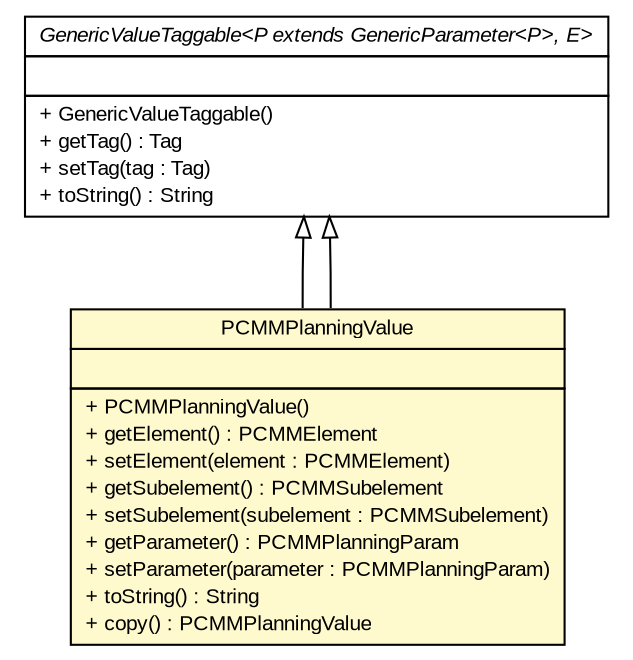 #!/usr/local/bin/dot
#
# Class diagram 
# Generated by UMLGraph version R5_6-24-gf6e263 (http://www.umlgraph.org/)
#

digraph G {
	edge [fontname="arial",fontsize=10,labelfontname="arial",labelfontsize=10];
	node [fontname="arial",fontsize=10,shape=plaintext];
	nodesep=0.25;
	ranksep=0.5;
	// gov.sandia.cf.model.GenericValueTaggable<P extends gov.sandia.cf.model.GenericParameter<P>, E>
	c298326 [label=<<table title="gov.sandia.cf.model.GenericValueTaggable" border="0" cellborder="1" cellspacing="0" cellpadding="2" port="p" href="./GenericValueTaggable.html">
		<tr><td><table border="0" cellspacing="0" cellpadding="1">
<tr><td align="center" balign="center"><font face="arial italic"> GenericValueTaggable&lt;P extends GenericParameter&lt;P&gt;, E&gt; </font></td></tr>
		</table></td></tr>
		<tr><td><table border="0" cellspacing="0" cellpadding="1">
<tr><td align="left" balign="left">  </td></tr>
		</table></td></tr>
		<tr><td><table border="0" cellspacing="0" cellpadding="1">
<tr><td align="left" balign="left"> + GenericValueTaggable() </td></tr>
<tr><td align="left" balign="left"> + getTag() : Tag </td></tr>
<tr><td align="left" balign="left"> + setTag(tag : Tag) </td></tr>
<tr><td align="left" balign="left"> + toString() : String </td></tr>
		</table></td></tr>
		</table>>, URL="./GenericValueTaggable.html", fontname="arial", fontcolor="black", fontsize=10.0];
	// gov.sandia.cf.model.PCMMPlanningValue
	c298378 [label=<<table title="gov.sandia.cf.model.PCMMPlanningValue" border="0" cellborder="1" cellspacing="0" cellpadding="2" port="p" bgcolor="lemonChiffon" href="./PCMMPlanningValue.html">
		<tr><td><table border="0" cellspacing="0" cellpadding="1">
<tr><td align="center" balign="center"> PCMMPlanningValue </td></tr>
		</table></td></tr>
		<tr><td><table border="0" cellspacing="0" cellpadding="1">
<tr><td align="left" balign="left">  </td></tr>
		</table></td></tr>
		<tr><td><table border="0" cellspacing="0" cellpadding="1">
<tr><td align="left" balign="left"> + PCMMPlanningValue() </td></tr>
<tr><td align="left" balign="left"> + getElement() : PCMMElement </td></tr>
<tr><td align="left" balign="left"> + setElement(element : PCMMElement) </td></tr>
<tr><td align="left" balign="left"> + getSubelement() : PCMMSubelement </td></tr>
<tr><td align="left" balign="left"> + setSubelement(subelement : PCMMSubelement) </td></tr>
<tr><td align="left" balign="left"> + getParameter() : PCMMPlanningParam </td></tr>
<tr><td align="left" balign="left"> + setParameter(parameter : PCMMPlanningParam) </td></tr>
<tr><td align="left" balign="left"> + toString() : String </td></tr>
<tr><td align="left" balign="left"> + copy() : PCMMPlanningValue </td></tr>
		</table></td></tr>
		</table>>, URL="./PCMMPlanningValue.html", fontname="arial", fontcolor="black", fontsize=10.0];
	//gov.sandia.cf.model.PCMMPlanningValue extends gov.sandia.cf.model.GenericValueTaggable<gov.sandia.cf.model.PCMMPlanningParam, gov.sandia.cf.model.PCMMPlanningValue>
	c298326:p -> c298378:p [dir=back,arrowtail=empty];
	//gov.sandia.cf.model.PCMMPlanningValue extends gov.sandia.cf.model.GenericValueTaggable<gov.sandia.cf.model.PCMMPlanningParam, gov.sandia.cf.model.PCMMPlanningValue>
	c298326:p -> c298378:p [dir=back,arrowtail=empty];
}

